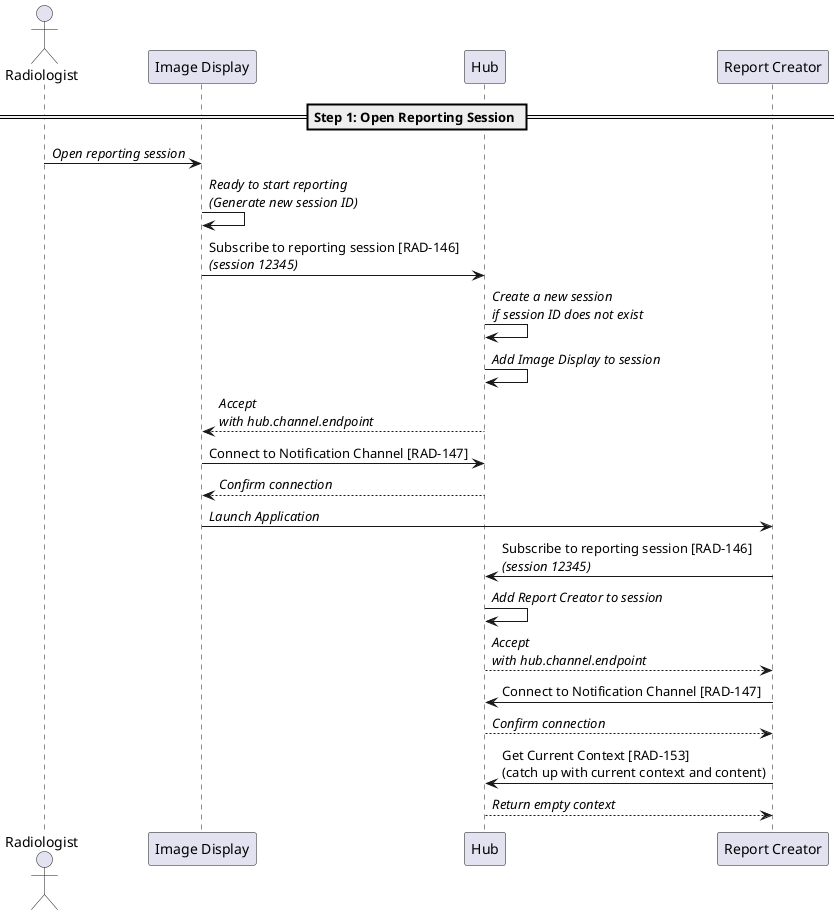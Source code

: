 @startuml

actor Radiologist as User
participant "Image Display" as PACS
participant "Hub" as Hub
participant "Report Creator" as Report

== Step 1: Open Reporting Session ==

User->PACS: //Open reporting session//
PACS->PACS: //Ready to start reporting//\n//(Generate new session ID)//

PACS->Hub: Subscribe to reporting session [RAD-146]\n//(session 12345)//
Hub->Hub: //Create a new session//\n//if session ID does not exist//

Hub->Hub: //Add Image Display to session//

Hub-->PACS: //Accept//\n//with hub.channel.endpoint//
PACS->Hub: Connect to Notification Channel [RAD-147]
Hub-->PACS: //Confirm connection//

PACS->Report: //Launch Application//

Report->Hub: Subscribe to reporting session [RAD-146]\n//(session 12345)//

Hub->Hub: //Add Report Creator to session//

Hub-->Report: //Accept//\n//with hub.channel.endpoint//
Report->Hub: Connect to Notification Channel [RAD-147]
Hub-->Report: //Confirm connection//

Report->Hub: Get Current Context [RAD-153]\n(catch up with current context and content)
Hub-->Report: //Return empty context//

@enduml